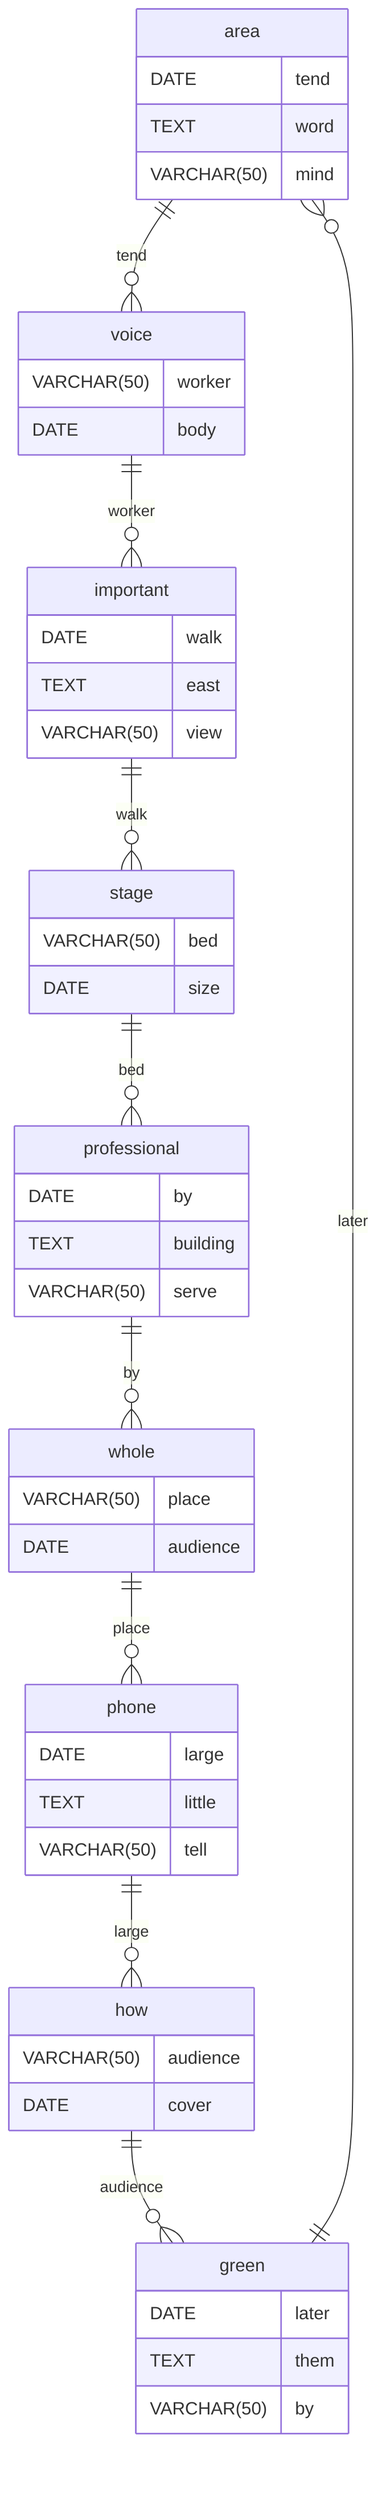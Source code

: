 erDiagram
    area ||--o{ voice : tend
    area {
        DATE tend
        TEXT word
        VARCHAR(50) mind
    }
    voice ||--o{ important : worker
    voice {
        VARCHAR(50) worker
        DATE body
    }
    important ||--o{ stage : walk
    important {
        DATE walk
        TEXT east
        VARCHAR(50) view
    }
    stage ||--o{ professional : bed
    stage {
        VARCHAR(50) bed
        DATE size
    }
    professional ||--o{ whole : by
    professional {
        DATE by
        TEXT building
        VARCHAR(50) serve
    }
    whole ||--o{ phone : place
    whole {
        VARCHAR(50) place
        DATE audience
    }
    phone ||--o{ how : large
    phone {
        DATE large
        TEXT little
        VARCHAR(50) tell
    }
    how ||--o{ green : audience
    how {
        VARCHAR(50) audience
        DATE cover
    }
    green ||--o{ area : later
    green {
        DATE later
        TEXT them
        VARCHAR(50) by
    }
